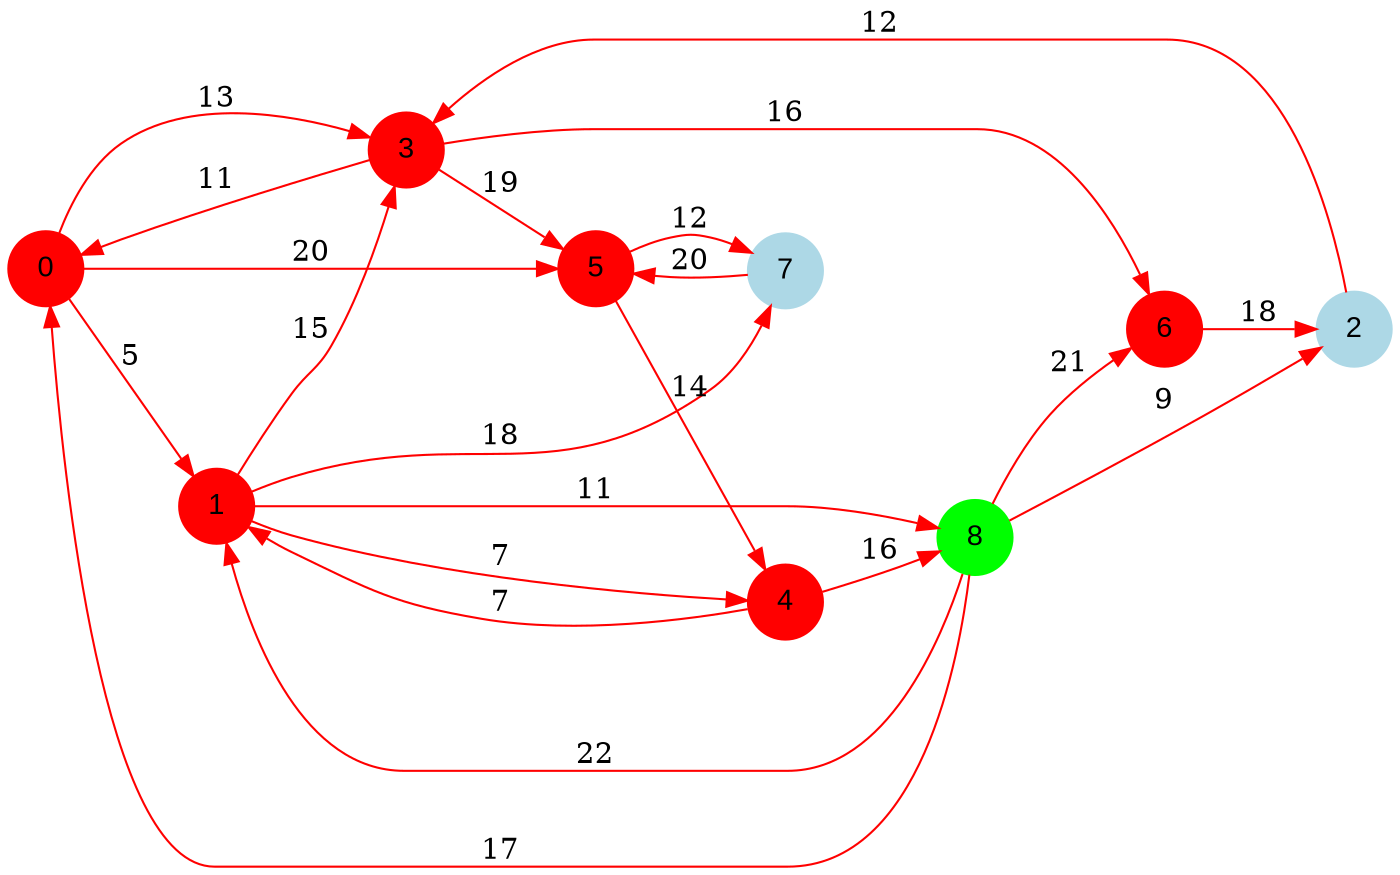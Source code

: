 digraph graphe {
rankdir = LR;
edge [color=red];
0 [fontname="Arial", shape = circle, color=red, style=filled];
1 [fontname="Arial", shape = circle, color=red, style=filled];
2 [fontname="Arial", shape = circle, color=lightblue, style=filled];
3 [fontname="Arial", shape = circle, color=red, style=filled];
4 [fontname="Arial", shape = circle, color=red, style=filled];
5 [fontname="Arial", shape = circle, color=red, style=filled];
6 [fontname="Arial", shape = circle, color=red, style=filled];
7 [fontname="Arial", shape = circle, color=lightblue, style=filled];
8 [fontname="Arial", shape = circle, color=green, style=filled];
	0 -> 1 [label = "5"];
	0 -> 3 [label = "13"];
	0 -> 5 [label = "20"];
	1 -> 3 [label = "15"];
	1 -> 4 [label = "7"];
	1 -> 7 [label = "18"];
	1 -> 8 [label = "11"];
	2 -> 3 [label = "12"];
	3 -> 0 [label = "11"];
	3 -> 5 [label = "19"];
	3 -> 6 [label = "16"];
	4 -> 1 [label = "7"];
	4 -> 8 [label = "16"];
	5 -> 4 [label = "14"];
	5 -> 7 [label = "12"];
	6 -> 2 [label = "18"];
	7 -> 5 [label = "20"];
	8 -> 0 [label = "17"];
	8 -> 1 [label = "22"];
	8 -> 2 [label = "9"];
	8 -> 6 [label = "21"];
}